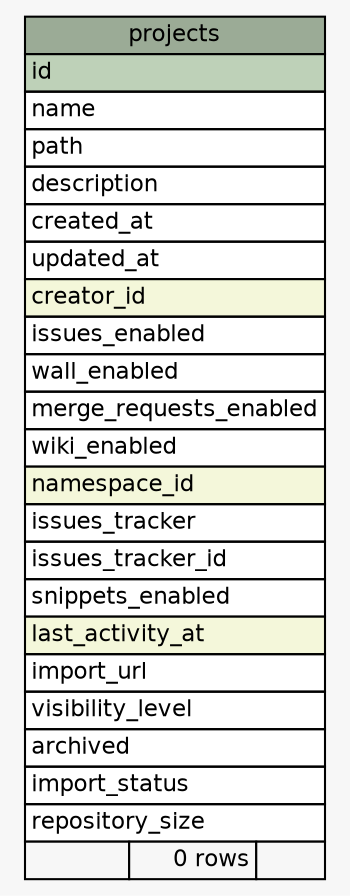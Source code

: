 // dot 2.38.0 on Mac OS X 10.9.4
// SchemaSpy rev 590
digraph "projects" {
  graph [
    rankdir="RL"
    bgcolor="#f7f7f7"
    nodesep="0.18"
    ranksep="0.46"
    fontname="Helvetica"
    fontsize="11"
  ];
  node [
    fontname="Helvetica"
    fontsize="11"
    shape="plaintext"
  ];
  edge [
    arrowsize="0.8"
  ];
  "projects" [
    label=<
    <TABLE BORDER="0" CELLBORDER="1" CELLSPACING="0" BGCOLOR="#ffffff">
      <TR><TD COLSPAN="3" BGCOLOR="#9bab96" ALIGN="CENTER">projects</TD></TR>
      <TR><TD PORT="id" COLSPAN="3" BGCOLOR="#bed1b8" ALIGN="LEFT">id</TD></TR>
      <TR><TD PORT="name" COLSPAN="3" ALIGN="LEFT">name</TD></TR>
      <TR><TD PORT="path" COLSPAN="3" ALIGN="LEFT">path</TD></TR>
      <TR><TD PORT="description" COLSPAN="3" ALIGN="LEFT">description</TD></TR>
      <TR><TD PORT="created_at" COLSPAN="3" ALIGN="LEFT">created_at</TD></TR>
      <TR><TD PORT="updated_at" COLSPAN="3" ALIGN="LEFT">updated_at</TD></TR>
      <TR><TD PORT="creator_id" COLSPAN="3" BGCOLOR="#f4f7da" ALIGN="LEFT">creator_id</TD></TR>
      <TR><TD PORT="issues_enabled" COLSPAN="3" ALIGN="LEFT">issues_enabled</TD></TR>
      <TR><TD PORT="wall_enabled" COLSPAN="3" ALIGN="LEFT">wall_enabled</TD></TR>
      <TR><TD PORT="merge_requests_enabled" COLSPAN="3" ALIGN="LEFT">merge_requests_enabled</TD></TR>
      <TR><TD PORT="wiki_enabled" COLSPAN="3" ALIGN="LEFT">wiki_enabled</TD></TR>
      <TR><TD PORT="namespace_id" COLSPAN="3" BGCOLOR="#f4f7da" ALIGN="LEFT">namespace_id</TD></TR>
      <TR><TD PORT="issues_tracker" COLSPAN="3" ALIGN="LEFT">issues_tracker</TD></TR>
      <TR><TD PORT="issues_tracker_id" COLSPAN="3" ALIGN="LEFT">issues_tracker_id</TD></TR>
      <TR><TD PORT="snippets_enabled" COLSPAN="3" ALIGN="LEFT">snippets_enabled</TD></TR>
      <TR><TD PORT="last_activity_at" COLSPAN="3" BGCOLOR="#f4f7da" ALIGN="LEFT">last_activity_at</TD></TR>
      <TR><TD PORT="import_url" COLSPAN="3" ALIGN="LEFT">import_url</TD></TR>
      <TR><TD PORT="visibility_level" COLSPAN="3" ALIGN="LEFT">visibility_level</TD></TR>
      <TR><TD PORT="archived" COLSPAN="3" ALIGN="LEFT">archived</TD></TR>
      <TR><TD PORT="import_status" COLSPAN="3" ALIGN="LEFT">import_status</TD></TR>
      <TR><TD PORT="repository_size" COLSPAN="3" ALIGN="LEFT">repository_size</TD></TR>
      <TR><TD ALIGN="LEFT" BGCOLOR="#f7f7f7">  </TD><TD ALIGN="RIGHT" BGCOLOR="#f7f7f7">0 rows</TD><TD ALIGN="RIGHT" BGCOLOR="#f7f7f7">  </TD></TR>
    </TABLE>>
    URL="tables/projects.html"
    tooltip="projects"
  ];
}
